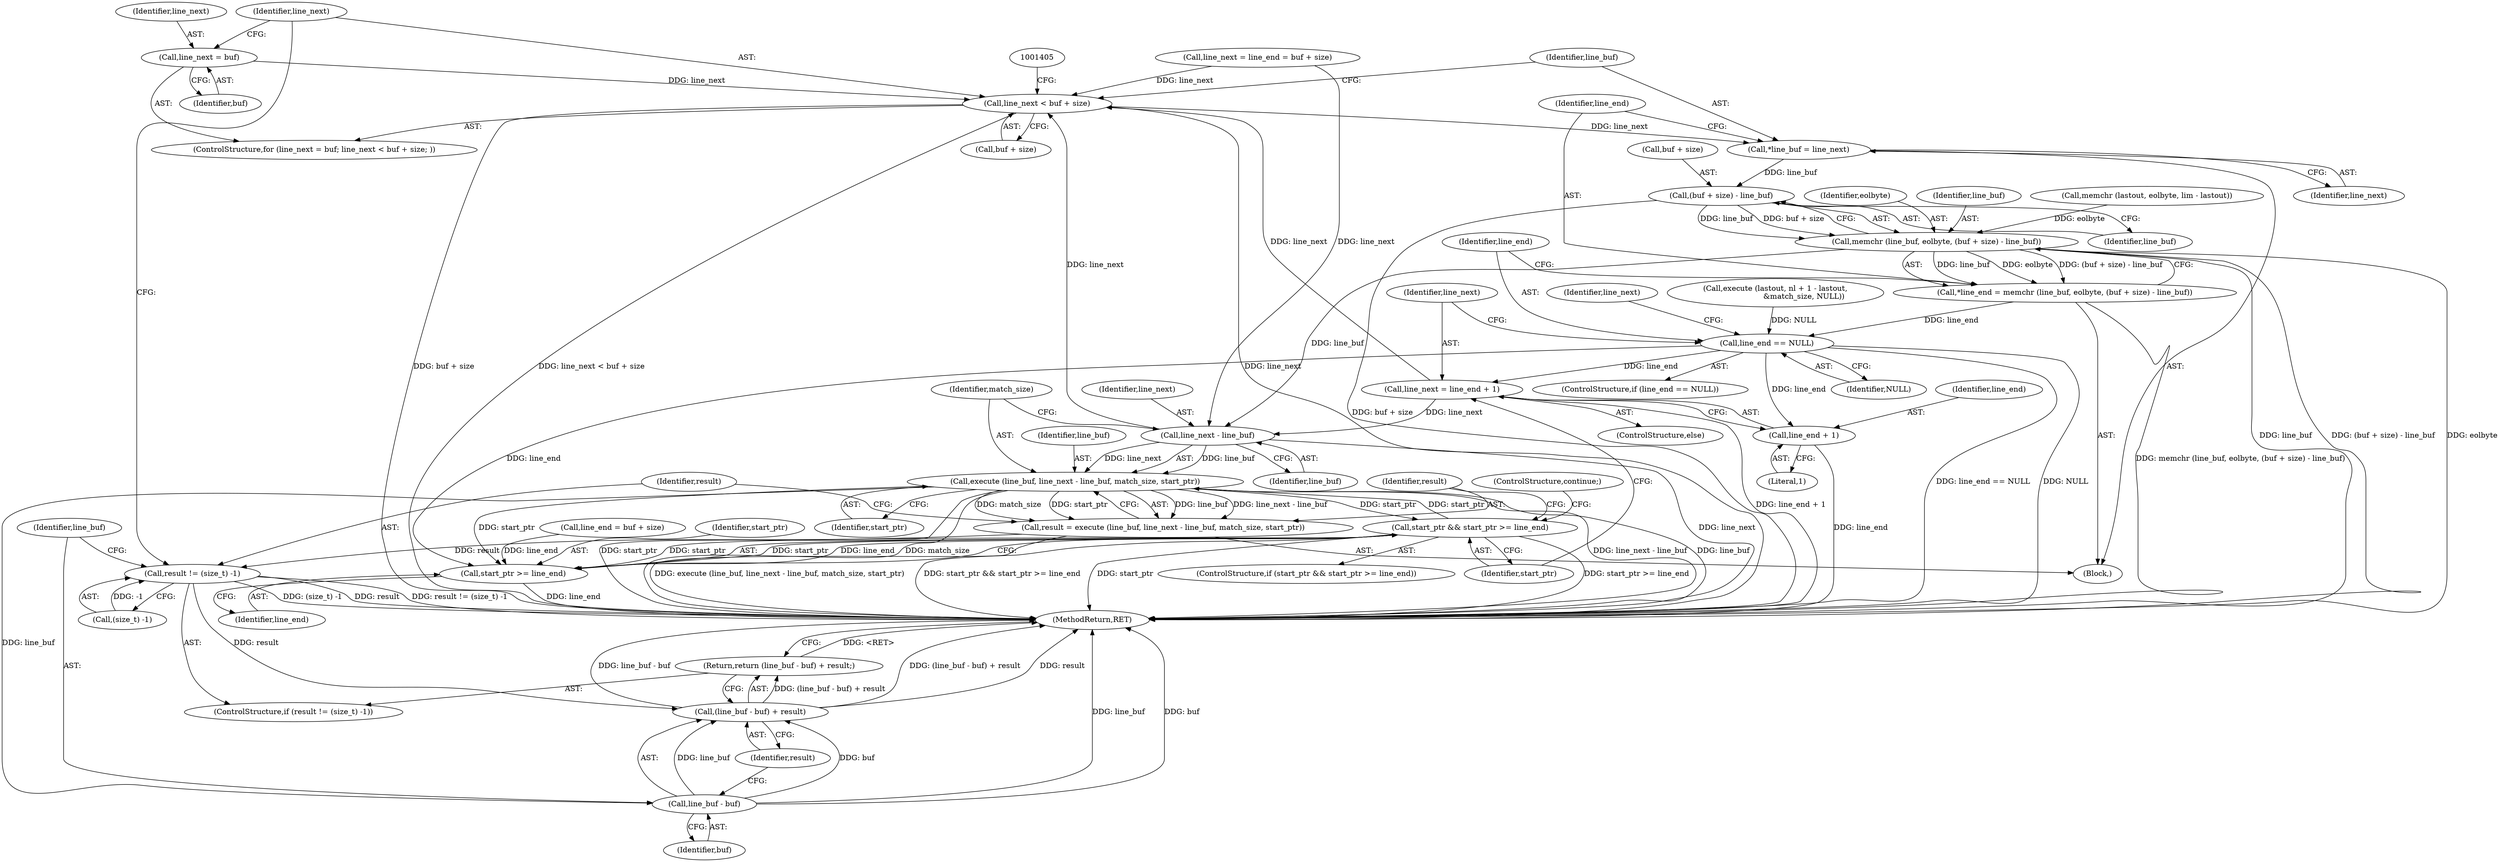 digraph "0_savannah_8fcf61523644df42e1905c81bed26838e0b04f91@pointer" {
"1001333" [label="(Call,line_next = buf)"];
"1001336" [label="(Call,line_next < buf + size)"];
"1001343" [label="(Call,*line_buf = line_next)"];
"1001352" [label="(Call,(buf + size) - line_buf)"];
"1001349" [label="(Call,memchr (line_buf, eolbyte, (buf + size) - line_buf))"];
"1001347" [label="(Call,*line_end = memchr (line_buf, eolbyte, (buf + size) - line_buf))"];
"1001358" [label="(Call,line_end == NULL)"];
"1001369" [label="(Call,line_next = line_end + 1)"];
"1001385" [label="(Call,line_next - line_buf)"];
"1001383" [label="(Call,execute (line_buf, line_next - line_buf, match_size, start_ptr))"];
"1001375" [label="(Call,start_ptr && start_ptr >= line_end)"];
"1001377" [label="(Call,start_ptr >= line_end)"];
"1001381" [label="(Call,result = execute (line_buf, line_next - line_buf, match_size, start_ptr))"];
"1001391" [label="(Call,result != (size_t) -1)"];
"1001398" [label="(Call,(line_buf - buf) + result)"];
"1001397" [label="(Return,return (line_buf - buf) + result;)"];
"1001399" [label="(Call,line_buf - buf)"];
"1001371" [label="(Call,line_end + 1)"];
"1001370" [label="(Identifier,line_next)"];
"1001336" [label="(Call,line_next < buf + size)"];
"1001378" [label="(Identifier,start_ptr)"];
"1001357" [label="(ControlStructure,if (line_end == NULL))"];
"1001347" [label="(Call,*line_end = memchr (line_buf, eolbyte, (buf + size) - line_buf))"];
"1001389" [label="(Identifier,start_ptr)"];
"1001353" [label="(Call,buf + size)"];
"1001383" [label="(Call,execute (line_buf, line_next - line_buf, match_size, start_ptr))"];
"1001350" [label="(Identifier,line_buf)"];
"1001338" [label="(Call,buf + size)"];
"1001356" [label="(Identifier,line_buf)"];
"1001393" [label="(Call,(size_t) -1)"];
"1001375" [label="(Call,start_ptr && start_ptr >= line_end)"];
"1001369" [label="(Call,line_next = line_end + 1)"];
"1001341" [label="(Block,)"];
"1001116" [label="(Call,memchr (lastout, eolbyte, lim - lastout))"];
"1001343" [label="(Call,*line_buf = line_next)"];
"1001332" [label="(ControlStructure,for (line_next = buf; line_next < buf + size; ))"];
"1001345" [label="(Identifier,line_next)"];
"1001381" [label="(Call,result = execute (line_buf, line_next - line_buf, match_size, start_ptr))"];
"1001380" [label="(ControlStructure,continue;)"];
"1001363" [label="(Call,line_end = buf + size)"];
"1001372" [label="(Identifier,line_end)"];
"1001408" [label="(MethodReturn,RET)"];
"1001334" [label="(Identifier,line_next)"];
"1001352" [label="(Call,(buf + size) - line_buf)"];
"1001351" [label="(Identifier,eolbyte)"];
"1001360" [label="(Identifier,NULL)"];
"1001388" [label="(Identifier,match_size)"];
"1001349" [label="(Call,memchr (line_buf, eolbyte, (buf + size) - line_buf))"];
"1001382" [label="(Identifier,result)"];
"1001379" [label="(Identifier,line_end)"];
"1001362" [label="(Identifier,line_next)"];
"1001368" [label="(ControlStructure,else)"];
"1001385" [label="(Call,line_next - line_buf)"];
"1001376" [label="(Identifier,start_ptr)"];
"1001333" [label="(Call,line_next = buf)"];
"1001359" [label="(Identifier,line_end)"];
"1001358" [label="(Call,line_end == NULL)"];
"1001361" [label="(Call,line_next = line_end = buf + size)"];
"1001374" [label="(ControlStructure,if (start_ptr && start_ptr >= line_end))"];
"1001373" [label="(Literal,1)"];
"1001344" [label="(Identifier,line_buf)"];
"1001335" [label="(Identifier,buf)"];
"1001387" [label="(Identifier,line_buf)"];
"1001398" [label="(Call,(line_buf - buf) + result)"];
"1001384" [label="(Identifier,line_buf)"];
"1001377" [label="(Call,start_ptr >= line_end)"];
"1001400" [label="(Identifier,line_buf)"];
"1001391" [label="(Call,result != (size_t) -1)"];
"1001390" [label="(ControlStructure,if (result != (size_t) -1))"];
"1001337" [label="(Identifier,line_next)"];
"1001130" [label="(Call,execute (lastout, nl + 1 - lastout,\n                        &match_size, NULL))"];
"1001402" [label="(Identifier,result)"];
"1001401" [label="(Identifier,buf)"];
"1001397" [label="(Return,return (line_buf - buf) + result;)"];
"1001348" [label="(Identifier,line_end)"];
"1001371" [label="(Call,line_end + 1)"];
"1001386" [label="(Identifier,line_next)"];
"1001399" [label="(Call,line_buf - buf)"];
"1001392" [label="(Identifier,result)"];
"1001333" -> "1001332"  [label="AST: "];
"1001333" -> "1001335"  [label="CFG: "];
"1001334" -> "1001333"  [label="AST: "];
"1001335" -> "1001333"  [label="AST: "];
"1001337" -> "1001333"  [label="CFG: "];
"1001333" -> "1001336"  [label="DDG: line_next"];
"1001336" -> "1001332"  [label="AST: "];
"1001336" -> "1001338"  [label="CFG: "];
"1001337" -> "1001336"  [label="AST: "];
"1001338" -> "1001336"  [label="AST: "];
"1001344" -> "1001336"  [label="CFG: "];
"1001405" -> "1001336"  [label="CFG: "];
"1001336" -> "1001408"  [label="DDG: line_next"];
"1001336" -> "1001408"  [label="DDG: buf + size"];
"1001336" -> "1001408"  [label="DDG: line_next < buf + size"];
"1001385" -> "1001336"  [label="DDG: line_next"];
"1001361" -> "1001336"  [label="DDG: line_next"];
"1001369" -> "1001336"  [label="DDG: line_next"];
"1001336" -> "1001343"  [label="DDG: line_next"];
"1001343" -> "1001341"  [label="AST: "];
"1001343" -> "1001345"  [label="CFG: "];
"1001344" -> "1001343"  [label="AST: "];
"1001345" -> "1001343"  [label="AST: "];
"1001348" -> "1001343"  [label="CFG: "];
"1001343" -> "1001352"  [label="DDG: line_buf"];
"1001352" -> "1001349"  [label="AST: "];
"1001352" -> "1001356"  [label="CFG: "];
"1001353" -> "1001352"  [label="AST: "];
"1001356" -> "1001352"  [label="AST: "];
"1001349" -> "1001352"  [label="CFG: "];
"1001352" -> "1001408"  [label="DDG: buf + size"];
"1001352" -> "1001349"  [label="DDG: line_buf"];
"1001352" -> "1001349"  [label="DDG: buf + size"];
"1001349" -> "1001347"  [label="AST: "];
"1001350" -> "1001349"  [label="AST: "];
"1001351" -> "1001349"  [label="AST: "];
"1001347" -> "1001349"  [label="CFG: "];
"1001349" -> "1001408"  [label="DDG: line_buf"];
"1001349" -> "1001408"  [label="DDG: (buf + size) - line_buf"];
"1001349" -> "1001408"  [label="DDG: eolbyte"];
"1001349" -> "1001347"  [label="DDG: line_buf"];
"1001349" -> "1001347"  [label="DDG: eolbyte"];
"1001349" -> "1001347"  [label="DDG: (buf + size) - line_buf"];
"1001116" -> "1001349"  [label="DDG: eolbyte"];
"1001349" -> "1001385"  [label="DDG: line_buf"];
"1001347" -> "1001341"  [label="AST: "];
"1001348" -> "1001347"  [label="AST: "];
"1001359" -> "1001347"  [label="CFG: "];
"1001347" -> "1001408"  [label="DDG: memchr (line_buf, eolbyte, (buf + size) - line_buf)"];
"1001347" -> "1001358"  [label="DDG: line_end"];
"1001358" -> "1001357"  [label="AST: "];
"1001358" -> "1001360"  [label="CFG: "];
"1001359" -> "1001358"  [label="AST: "];
"1001360" -> "1001358"  [label="AST: "];
"1001362" -> "1001358"  [label="CFG: "];
"1001370" -> "1001358"  [label="CFG: "];
"1001358" -> "1001408"  [label="DDG: NULL"];
"1001358" -> "1001408"  [label="DDG: line_end == NULL"];
"1001130" -> "1001358"  [label="DDG: NULL"];
"1001358" -> "1001369"  [label="DDG: line_end"];
"1001358" -> "1001371"  [label="DDG: line_end"];
"1001358" -> "1001377"  [label="DDG: line_end"];
"1001369" -> "1001368"  [label="AST: "];
"1001369" -> "1001371"  [label="CFG: "];
"1001370" -> "1001369"  [label="AST: "];
"1001371" -> "1001369"  [label="AST: "];
"1001376" -> "1001369"  [label="CFG: "];
"1001369" -> "1001408"  [label="DDG: line_end + 1"];
"1001369" -> "1001385"  [label="DDG: line_next"];
"1001385" -> "1001383"  [label="AST: "];
"1001385" -> "1001387"  [label="CFG: "];
"1001386" -> "1001385"  [label="AST: "];
"1001387" -> "1001385"  [label="AST: "];
"1001388" -> "1001385"  [label="CFG: "];
"1001385" -> "1001408"  [label="DDG: line_next"];
"1001385" -> "1001383"  [label="DDG: line_buf"];
"1001385" -> "1001383"  [label="DDG: line_next"];
"1001361" -> "1001385"  [label="DDG: line_next"];
"1001383" -> "1001381"  [label="AST: "];
"1001383" -> "1001389"  [label="CFG: "];
"1001384" -> "1001383"  [label="AST: "];
"1001388" -> "1001383"  [label="AST: "];
"1001389" -> "1001383"  [label="AST: "];
"1001381" -> "1001383"  [label="CFG: "];
"1001383" -> "1001408"  [label="DDG: match_size"];
"1001383" -> "1001408"  [label="DDG: line_next - line_buf"];
"1001383" -> "1001408"  [label="DDG: line_buf"];
"1001383" -> "1001408"  [label="DDG: start_ptr"];
"1001383" -> "1001375"  [label="DDG: start_ptr"];
"1001383" -> "1001377"  [label="DDG: start_ptr"];
"1001383" -> "1001381"  [label="DDG: line_buf"];
"1001383" -> "1001381"  [label="DDG: line_next - line_buf"];
"1001383" -> "1001381"  [label="DDG: match_size"];
"1001383" -> "1001381"  [label="DDG: start_ptr"];
"1001375" -> "1001383"  [label="DDG: start_ptr"];
"1001383" -> "1001399"  [label="DDG: line_buf"];
"1001375" -> "1001374"  [label="AST: "];
"1001375" -> "1001376"  [label="CFG: "];
"1001375" -> "1001377"  [label="CFG: "];
"1001376" -> "1001375"  [label="AST: "];
"1001377" -> "1001375"  [label="AST: "];
"1001380" -> "1001375"  [label="CFG: "];
"1001382" -> "1001375"  [label="CFG: "];
"1001375" -> "1001408"  [label="DDG: start_ptr >= line_end"];
"1001375" -> "1001408"  [label="DDG: start_ptr && start_ptr >= line_end"];
"1001375" -> "1001408"  [label="DDG: start_ptr"];
"1001377" -> "1001375"  [label="DDG: start_ptr"];
"1001377" -> "1001375"  [label="DDG: line_end"];
"1001375" -> "1001377"  [label="DDG: start_ptr"];
"1001377" -> "1001379"  [label="CFG: "];
"1001378" -> "1001377"  [label="AST: "];
"1001379" -> "1001377"  [label="AST: "];
"1001377" -> "1001408"  [label="DDG: line_end"];
"1001363" -> "1001377"  [label="DDG: line_end"];
"1001381" -> "1001341"  [label="AST: "];
"1001382" -> "1001381"  [label="AST: "];
"1001392" -> "1001381"  [label="CFG: "];
"1001381" -> "1001408"  [label="DDG: execute (line_buf, line_next - line_buf, match_size, start_ptr)"];
"1001381" -> "1001391"  [label="DDG: result"];
"1001391" -> "1001390"  [label="AST: "];
"1001391" -> "1001393"  [label="CFG: "];
"1001392" -> "1001391"  [label="AST: "];
"1001393" -> "1001391"  [label="AST: "];
"1001337" -> "1001391"  [label="CFG: "];
"1001400" -> "1001391"  [label="CFG: "];
"1001391" -> "1001408"  [label="DDG: (size_t) -1"];
"1001391" -> "1001408"  [label="DDG: result"];
"1001391" -> "1001408"  [label="DDG: result != (size_t) -1"];
"1001393" -> "1001391"  [label="DDG: -1"];
"1001391" -> "1001398"  [label="DDG: result"];
"1001398" -> "1001397"  [label="AST: "];
"1001398" -> "1001402"  [label="CFG: "];
"1001399" -> "1001398"  [label="AST: "];
"1001402" -> "1001398"  [label="AST: "];
"1001397" -> "1001398"  [label="CFG: "];
"1001398" -> "1001408"  [label="DDG: (line_buf - buf) + result"];
"1001398" -> "1001408"  [label="DDG: result"];
"1001398" -> "1001408"  [label="DDG: line_buf - buf"];
"1001398" -> "1001397"  [label="DDG: (line_buf - buf) + result"];
"1001399" -> "1001398"  [label="DDG: line_buf"];
"1001399" -> "1001398"  [label="DDG: buf"];
"1001397" -> "1001390"  [label="AST: "];
"1001408" -> "1001397"  [label="CFG: "];
"1001397" -> "1001408"  [label="DDG: <RET>"];
"1001399" -> "1001401"  [label="CFG: "];
"1001400" -> "1001399"  [label="AST: "];
"1001401" -> "1001399"  [label="AST: "];
"1001402" -> "1001399"  [label="CFG: "];
"1001399" -> "1001408"  [label="DDG: line_buf"];
"1001399" -> "1001408"  [label="DDG: buf"];
"1001371" -> "1001373"  [label="CFG: "];
"1001372" -> "1001371"  [label="AST: "];
"1001373" -> "1001371"  [label="AST: "];
"1001371" -> "1001408"  [label="DDG: line_end"];
}
